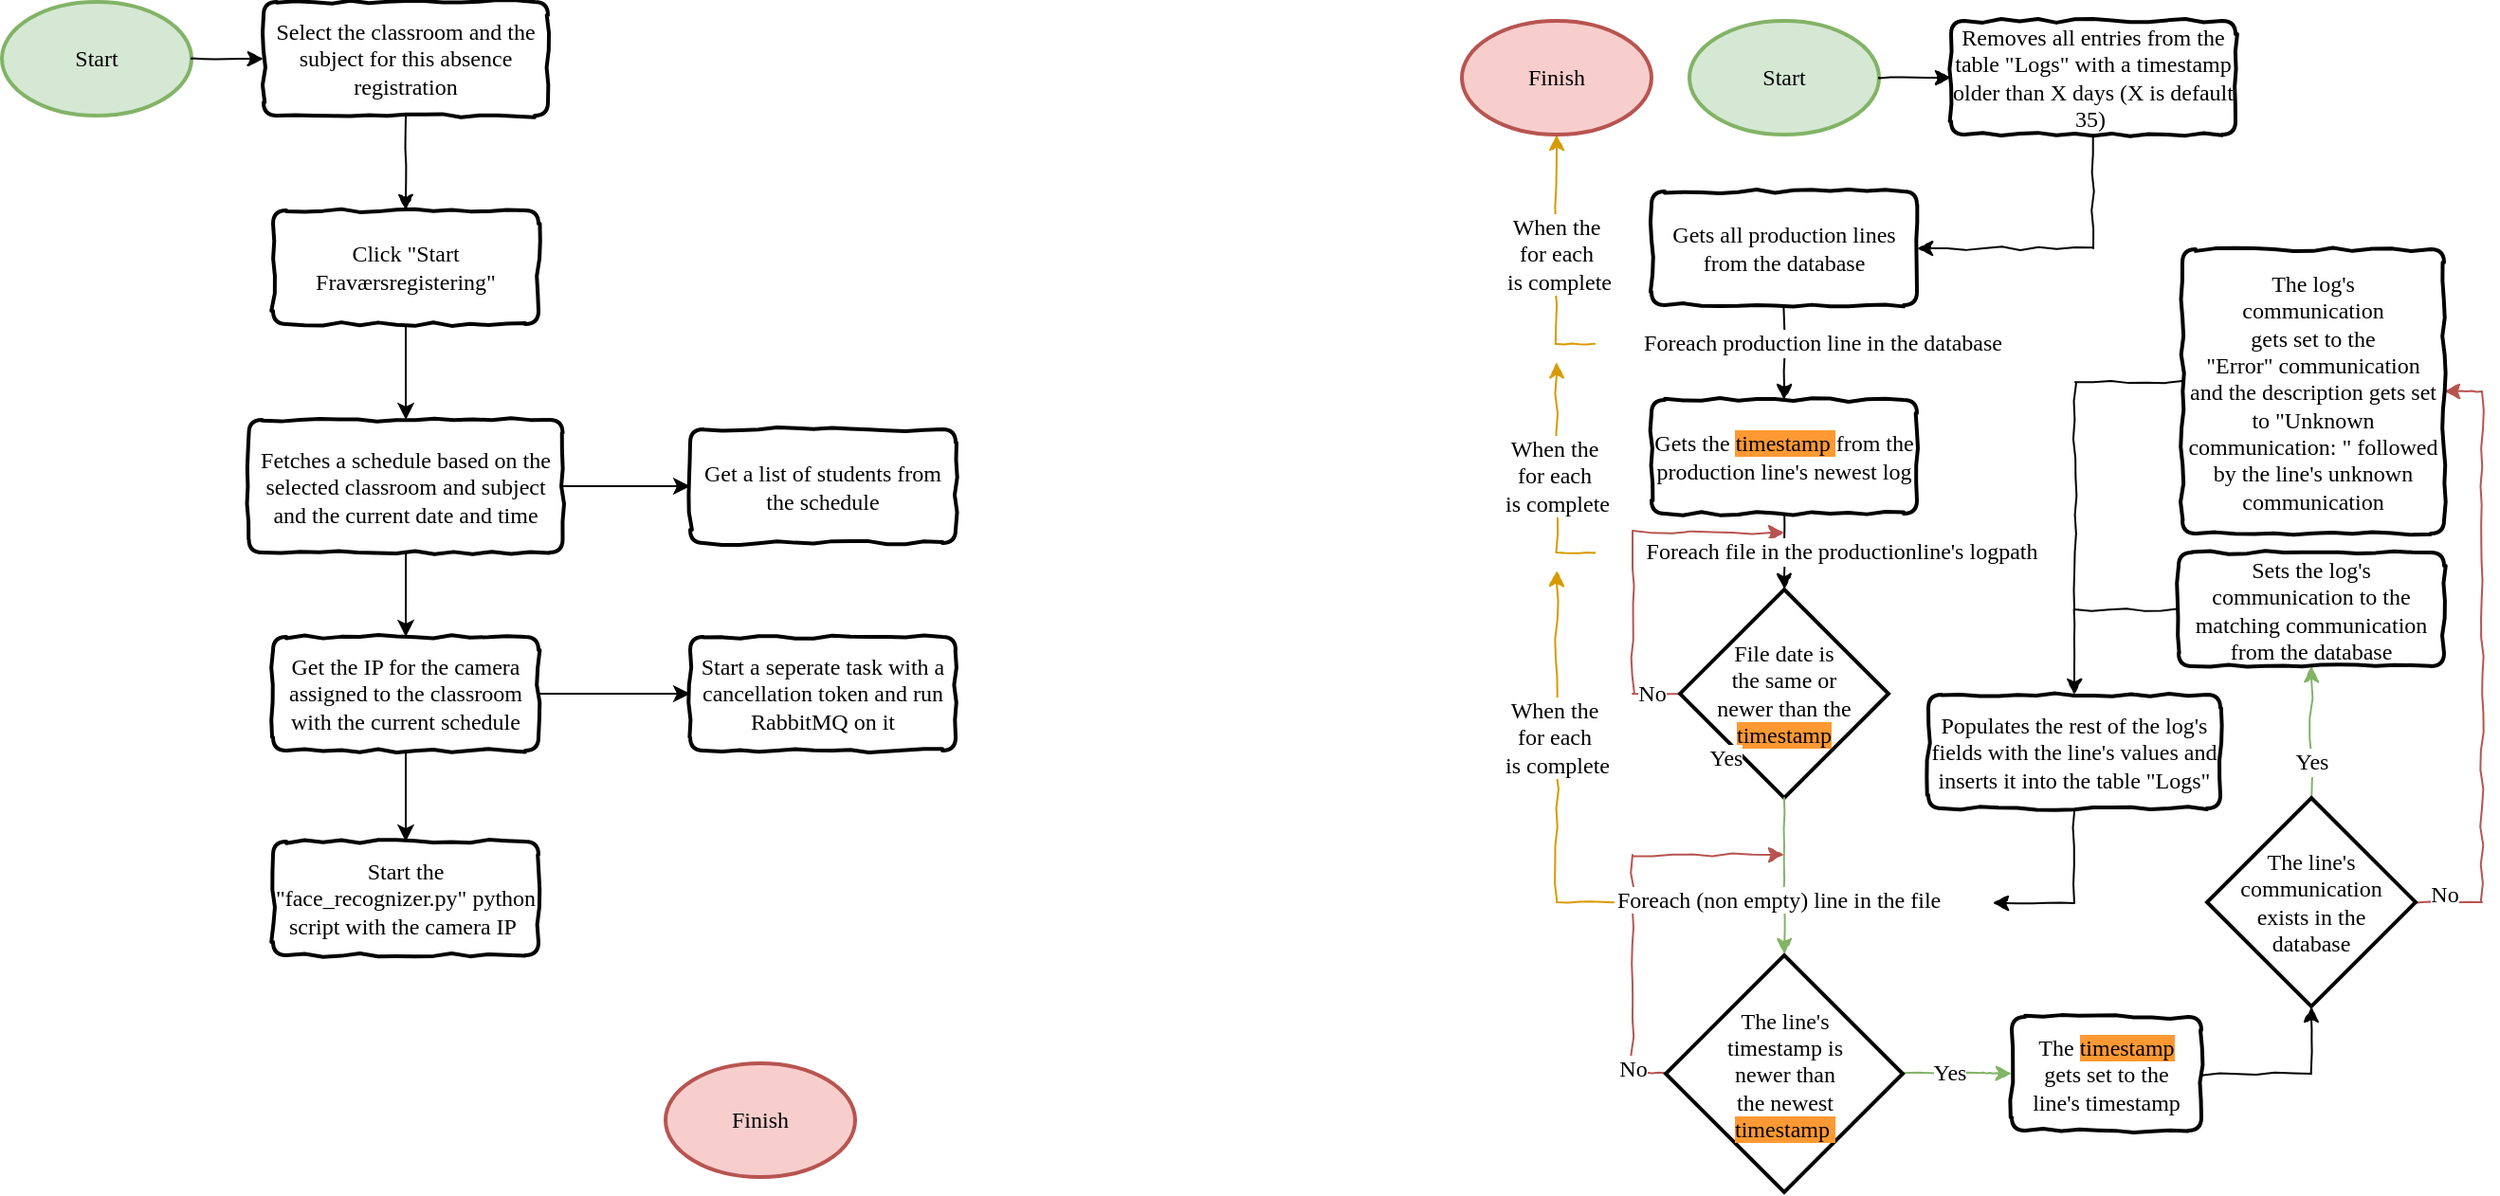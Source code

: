<mxfile version="13.9.9" type="device"><diagram id="_jiMkEz087JAHt5v3xBD" name="Page-1"><mxGraphModel dx="1753" dy="754" grid="1" gridSize="10" guides="1" tooltips="1" connect="1" arrows="1" fold="1" page="1" pageScale="1" pageWidth="1100" pageHeight="850" math="0" shadow="0"><root><mxCell id="0"/><mxCell id="1" parent="0"/><mxCell id="YemoKZPTQn3vwnrckg0m-32" style="edgeStyle=orthogonalEdgeStyle;rounded=0;orthogonalLoop=1;jettySize=auto;html=1;exitX=0;exitY=0.5;exitDx=0;exitDy=0;exitPerimeter=0;fontFamily=Comic Sans MS;comic=1;fillColor=#f8cecc;strokeColor=#b85450;fontSize=12;" parent="1" source="YemoKZPTQn3vwnrckg0m-28" edge="1"><mxGeometry relative="1" as="geometry"><mxPoint x="960" y="290" as="targetPoint"/><mxPoint x="890" y="420" as="sourcePoint"/><Array as="points"><mxPoint x="880" y="375"/><mxPoint x="880" y="290"/></Array></mxGeometry></mxCell><mxCell id="YemoKZPTQn3vwnrckg0m-33" value="No" style="text;html=1;resizable=0;points=[];align=center;verticalAlign=middle;labelBackgroundColor=#ffffff;fontFamily=Comic Sans MS;fontSize=12;" parent="YemoKZPTQn3vwnrckg0m-32" vertex="1" connectable="0"><mxGeometry x="-0.586" y="-1" relative="1" as="geometry"><mxPoint x="9" y="14" as="offset"/></mxGeometry></mxCell><mxCell id="YemoKZPTQn3vwnrckg0m-1" value="Start" style="strokeWidth=2;html=1;shape=mxgraph.flowchart.start_1;whiteSpace=wrap;fontFamily=Comic Sans MS;shadow=0;fillColor=#d5e8d4;strokeColor=#82b366;fontSize=12;" parent="1" vertex="1"><mxGeometry x="910" y="20" width="100" height="60" as="geometry"/></mxCell><mxCell id="YemoKZPTQn3vwnrckg0m-19" value="Foreach production line in the database" style="edgeStyle=orthogonalEdgeStyle;rounded=0;orthogonalLoop=1;jettySize=auto;html=1;fontFamily=Comic Sans MS;comic=1;fontSize=12;" parent="1" source="YemoKZPTQn3vwnrckg0m-3" target="YemoKZPTQn3vwnrckg0m-18" edge="1"><mxGeometry x="-0.2" y="20" relative="1" as="geometry"><mxPoint as="offset"/></mxGeometry></mxCell><mxCell id="-gXXVmyf41Ur30q9la2Q-4" style="edgeStyle=orthogonalEdgeStyle;rounded=0;comic=1;orthogonalLoop=1;jettySize=auto;html=1;exitX=0.5;exitY=1;exitDx=0;exitDy=0;entryX=1;entryY=0.5;entryDx=0;entryDy=0;fontFamily=Comic Sans MS;fontSize=12;" parent="1" source="0VB1DlDsgFNHOsvywWex-1" target="YemoKZPTQn3vwnrckg0m-3" edge="1"><mxGeometry relative="1" as="geometry"/></mxCell><mxCell id="YemoKZPTQn3vwnrckg0m-3" value="Gets all production lines from the database" style="rounded=1;whiteSpace=wrap;html=1;absoluteArcSize=1;arcSize=14;strokeWidth=2;comic=1;fontFamily=Comic Sans MS;fontSize=12;" parent="1" vertex="1"><mxGeometry x="890" y="110" width="140" height="60" as="geometry"/></mxCell><mxCell id="0VB1DlDsgFNHOsvywWex-1" value="Removes all entries from the table &quot;Logs&quot; with a timestamp older than X days (X is default 35)&amp;nbsp;" style="rounded=1;whiteSpace=wrap;html=1;absoluteArcSize=1;arcSize=14;strokeWidth=2;comic=1;fontFamily=Comic Sans MS;fontSize=12;" parent="1" vertex="1"><mxGeometry x="1048" y="20" width="150" height="60" as="geometry"/></mxCell><mxCell id="YemoKZPTQn3vwnrckg0m-23" value="Foreach file in the productionline's logpath" style="edgeStyle=orthogonalEdgeStyle;rounded=0;orthogonalLoop=1;jettySize=auto;entryX=0.5;entryY=0;entryDx=0;entryDy=0;entryPerimeter=0;comic=1;html=1;labelBackgroundColor=#ffffff;fontColor=#000000;fontFamily=Comic Sans MS;fontSize=12;" parent="1" source="YemoKZPTQn3vwnrckg0m-18" target="YemoKZPTQn3vwnrckg0m-28" edge="1"><mxGeometry x="0.007" y="30" relative="1" as="geometry"><mxPoint x="960" y="400" as="targetPoint"/><mxPoint as="offset"/></mxGeometry></mxCell><mxCell id="YemoKZPTQn3vwnrckg0m-18" value="Gets the &lt;font style=&quot;background-color: rgb(255, 153, 51); font-size: 12px;&quot;&gt;timestamp &lt;/font&gt;from the production line's newest log" style="rounded=1;whiteSpace=wrap;html=1;absoluteArcSize=1;arcSize=14;strokeWidth=2;comic=1;fontFamily=Comic Sans MS;fontSize=12;" parent="1" vertex="1"><mxGeometry x="890" y="220" width="140" height="60" as="geometry"/></mxCell><mxCell id="YemoKZPTQn3vwnrckg0m-28" value="File date is&lt;br style=&quot;font-size: 12px;&quot;&gt;the same or&lt;br style=&quot;font-size: 12px;&quot;&gt;newer than the&lt;span style=&quot;background-color: rgb(248, 249, 250); font-size: 12px;&quot;&gt;&lt;br style=&quot;font-size: 12px;&quot;&gt;&lt;/span&gt;&lt;span style=&quot;background-color: rgb(255, 153, 51); font-size: 12px;&quot;&gt;timestamp&lt;/span&gt;" style="strokeWidth=2;html=1;shape=mxgraph.flowchart.decision;whiteSpace=wrap;fontFamily=Comic Sans MS;labelBackgroundColor=none;labelBorderColor=none;align=center;autosize=0;noLabel=0;fontSize=12;" parent="1" vertex="1"><mxGeometry x="905" y="320" width="110" height="110" as="geometry"/></mxCell><mxCell id="YemoKZPTQn3vwnrckg0m-39" value="Yes" style="edgeStyle=orthogonalEdgeStyle;rounded=0;orthogonalLoop=1;jettySize=auto;html=1;fontFamily=Comic Sans MS;comic=1;exitX=0.5;exitY=1;exitDx=0;exitDy=0;exitPerimeter=0;labelBackgroundColor=#ffffff;fillColor=#d5e8d4;strokeColor=#82b366;fontSize=12;" parent="1" source="YemoKZPTQn3vwnrckg0m-28" edge="1"><mxGeometry x="0.003" y="31" relative="1" as="geometry"><mxPoint x="960.143" y="512.5" as="targetPoint"/><mxPoint x="1025" y="394.857" as="sourcePoint"/><mxPoint x="-31" y="-31" as="offset"/></mxGeometry></mxCell><mxCell id="YemoKZPTQn3vwnrckg0m-45" value="" style="edgeStyle=orthogonalEdgeStyle;rounded=0;comic=1;orthogonalLoop=1;jettySize=auto;html=1;labelBackgroundColor=none;fontFamily=Comic Sans MS;fillColor=#f8cecc;strokeColor=#b85450;fontSize=12;exitX=0;exitY=0.5;exitDx=0;exitDy=0;exitPerimeter=0;" parent="1" edge="1"><mxGeometry relative="1" as="geometry"><mxPoint x="960" y="460" as="targetPoint"/><Array as="points"><mxPoint x="880" y="575"/><mxPoint x="880" y="460"/></Array><mxPoint x="897.286" y="575.143" as="sourcePoint"/></mxGeometry></mxCell><mxCell id="YemoKZPTQn3vwnrckg0m-52" value="No" style="text;html=1;resizable=0;points=[];align=center;verticalAlign=middle;labelBackgroundColor=#ffffff;fontFamily=Comic Sans MS;fontColor=#000000;fontSize=12;" parent="YemoKZPTQn3vwnrckg0m-45" vertex="1" connectable="0"><mxGeometry x="-0.762" y="-1" relative="1" as="geometry"><mxPoint x="-1" y="5.5" as="offset"/></mxGeometry></mxCell><mxCell id="YemoKZPTQn3vwnrckg0m-58" value="Yes" style="rounded=0;comic=1;orthogonalLoop=1;jettySize=auto;html=1;labelBackgroundColor=#ffffff;fontFamily=Comic Sans MS;fillColor=#d5e8d4;strokeColor=#82b366;exitX=1;exitY=0.5;exitDx=0;exitDy=0;exitPerimeter=0;fontSize=12;edgeStyle=orthogonalEdgeStyle;entryX=0;entryY=0.5;entryDx=0;entryDy=0;" parent="1" target="vDRo4p72ZEyN70hgjvw7-7" edge="1"><mxGeometry x="-0.124" relative="1" as="geometry"><mxPoint x="1022.429" y="575.143" as="sourcePoint"/><mxPoint x="1090" y="570.5" as="targetPoint"/><Array as="points"><mxPoint x="1065" y="575.5"/></Array><mxPoint as="offset"/></mxGeometry></mxCell><mxCell id="YemoKZPTQn3vwnrckg0m-40" value="The line's&lt;br style=&quot;font-size: 12px&quot;&gt;timestamp is&lt;br style=&quot;font-size: 12px&quot;&gt;newer than&lt;br style=&quot;font-size: 12px&quot;&gt;the newest&lt;span style=&quot;background-color: rgb(248 , 249 , 250) ; font-size: 12px&quot;&gt;&lt;br style=&quot;font-size: 12px&quot;&gt;&lt;/span&gt;&lt;span style=&quot;background-color: rgb(255 , 153 , 51) ; font-size: 12px&quot;&gt;timestamp&amp;nbsp;&lt;/span&gt;" style="strokeWidth=2;html=1;shape=mxgraph.flowchart.decision;whiteSpace=wrap;fontFamily=Comic Sans MS;labelBackgroundColor=none;labelBorderColor=none;align=center;autosize=0;noLabel=0;fontSize=12;" parent="1" vertex="1"><mxGeometry x="897.5" y="513" width="125" height="125" as="geometry"/></mxCell><mxCell id="vDRo4p72ZEyN70hgjvw7-16" style="edgeStyle=orthogonalEdgeStyle;rounded=0;comic=1;orthogonalLoop=1;jettySize=auto;html=1;exitX=0.5;exitY=0;exitDx=0;exitDy=0;exitPerimeter=0;labelBackgroundColor=#FFFFFF;startArrow=none;startFill=0;endArrow=classic;endFill=1;fontFamily=Comic Sans MS;fontSize=12;entryX=0.5;entryY=1;entryDx=0;entryDy=0;fillColor=#d5e8d4;strokeColor=#82b366;" parent="1" source="YemoKZPTQn3vwnrckg0m-57" target="vDRo4p72ZEyN70hgjvw7-2" edge="1"><mxGeometry relative="1" as="geometry"><mxPoint x="1257.857" y="360.5" as="targetPoint"/></mxGeometry></mxCell><mxCell id="vDRo4p72ZEyN70hgjvw7-19" value="Yes" style="text;html=1;resizable=0;points=[];align=center;verticalAlign=middle;labelBackgroundColor=#ffffff;fontSize=12;fontFamily=Comic Sans MS;" parent="vDRo4p72ZEyN70hgjvw7-16" vertex="1" connectable="0"><mxGeometry x="-0.207" y="-1" relative="1" as="geometry"><mxPoint x="-1" y="8" as="offset"/></mxGeometry></mxCell><mxCell id="vDRo4p72ZEyN70hgjvw7-17" style="edgeStyle=orthogonalEdgeStyle;rounded=0;comic=1;orthogonalLoop=1;jettySize=auto;html=1;exitX=1;exitY=0.5;exitDx=0;exitDy=0;exitPerimeter=0;entryX=1;entryY=0.5;entryDx=0;entryDy=0;labelBackgroundColor=#FFFFFF;startArrow=none;startFill=0;endArrow=classic;endFill=1;fontFamily=Comic Sans MS;fontSize=12;fillColor=#f8cecc;strokeColor=#b85450;" parent="1" source="YemoKZPTQn3vwnrckg0m-57" target="vDRo4p72ZEyN70hgjvw7-3" edge="1"><mxGeometry relative="1" as="geometry"/></mxCell><mxCell id="vDRo4p72ZEyN70hgjvw7-20" value="No" style="text;html=1;resizable=0;points=[];align=center;verticalAlign=middle;labelBackgroundColor=#ffffff;fontSize=12;fontFamily=Comic Sans MS;" parent="vDRo4p72ZEyN70hgjvw7-17" vertex="1" connectable="0"><mxGeometry x="0.412" y="-1" relative="1" as="geometry"><mxPoint x="-21" y="190" as="offset"/></mxGeometry></mxCell><mxCell id="YemoKZPTQn3vwnrckg0m-57" value="The line's communication&lt;br style=&quot;font-size: 12px;&quot;&gt;exists in the&lt;br style=&quot;font-size: 12px;&quot;&gt;database" style="strokeWidth=2;html=1;shape=mxgraph.flowchart.decision;whiteSpace=wrap;fontFamily=Comic Sans MS;labelBackgroundColor=none;labelBorderColor=none;align=center;autosize=0;noLabel=0;fontSize=12;" parent="1" vertex="1"><mxGeometry x="1183" y="430" width="110" height="110" as="geometry"/></mxCell><mxCell id="YemoKZPTQn3vwnrckg0m-51" value="Foreach (non empty) line in the file" style="text;html=1;fontFamily=Comic Sans MS;fontColor=#000000;labelBackgroundColor=#ffffff;fontSize=12;" parent="1" vertex="1"><mxGeometry x="870" y="470" width="130" height="30" as="geometry"/></mxCell><mxCell id="QDjaF9kkhGmbHet6WEaM-4" value="&lt;span style=&quot;text-align: left;&quot;&gt;When the&amp;nbsp;&lt;/span&gt;&lt;br style=&quot;text-align: left;&quot;&gt;&lt;span style=&quot;text-align: left;&quot;&gt;for each&amp;nbsp;&lt;/span&gt;&lt;br style=&quot;text-align: left;&quot;&gt;&lt;span style=&quot;text-align: left;&quot;&gt;is complete&lt;/span&gt;" style="edgeStyle=orthogonalEdgeStyle;rounded=0;orthogonalLoop=1;jettySize=auto;html=1;fontFamily=Comic Sans MS;comic=1;fontSize=12;labelBackgroundColor=#FFFFFF;fillColor=#ffe6cc;strokeColor=#d79b00;exitX=0;exitY=0.5;exitDx=0;exitDy=0;" parent="1" source="YemoKZPTQn3vwnrckg0m-51" edge="1"><mxGeometry x="0.146" relative="1" as="geometry"><mxPoint x="840" y="310" as="targetPoint"/><mxPoint x="830" y="485" as="sourcePoint"/><Array as="points"><mxPoint x="840" y="484.5"/></Array><mxPoint as="offset"/></mxGeometry></mxCell><mxCell id="QDjaF9kkhGmbHet6WEaM-14" value="&lt;span style=&quot;text-align: left&quot;&gt;When the&amp;nbsp;&lt;/span&gt;&lt;br style=&quot;text-align: left&quot;&gt;&lt;span style=&quot;text-align: left&quot;&gt;for each&amp;nbsp;&lt;/span&gt;&lt;br style=&quot;text-align: left&quot;&gt;&lt;span style=&quot;text-align: left&quot;&gt;is complete&lt;/span&gt;" style="edgeStyle=orthogonalEdgeStyle;rounded=0;orthogonalLoop=1;jettySize=auto;html=1;fontFamily=Comic Sans MS;comic=1;fontSize=12;fillColor=#ffe6cc;strokeColor=#d79b00;" parent="1" edge="1"><mxGeometry relative="1" as="geometry"><mxPoint x="840" y="200" as="targetPoint"/><mxPoint x="860" y="300.5" as="sourcePoint"/><Array as="points"><mxPoint x="840" y="300.5"/></Array><mxPoint as="offset"/></mxGeometry></mxCell><mxCell id="QDjaF9kkhGmbHet6WEaM-16" value="&lt;span style=&quot;text-align: left&quot;&gt;When the&amp;nbsp;&lt;/span&gt;&lt;br style=&quot;text-align: left&quot;&gt;&lt;span style=&quot;text-align: left&quot;&gt;for each&amp;nbsp;&lt;/span&gt;&lt;br style=&quot;text-align: left&quot;&gt;&lt;span style=&quot;text-align: left&quot;&gt;is complete&lt;/span&gt;" style="edgeStyle=orthogonalEdgeStyle;rounded=0;orthogonalLoop=1;jettySize=auto;html=1;fontFamily=Comic Sans MS;comic=1;fontSize=12;entryX=0.5;entryY=1;entryDx=0;entryDy=0;entryPerimeter=0;fillColor=#ffe6cc;strokeColor=#d79b00;" parent="1" edge="1"><mxGeometry x="0.032" y="-1" relative="1" as="geometry"><mxPoint x="840" y="80" as="targetPoint"/><mxPoint x="860" y="190.5" as="sourcePoint"/><Array as="points"><mxPoint x="840" y="190.5"/></Array><mxPoint as="offset"/></mxGeometry></mxCell><mxCell id="vDRo4p72ZEyN70hgjvw7-22" style="edgeStyle=orthogonalEdgeStyle;rounded=0;comic=1;orthogonalLoop=1;jettySize=auto;html=1;labelBackgroundColor=#FFFFFF;startArrow=none;startFill=0;endArrow=classic;endFill=1;fontFamily=Comic Sans MS;fontSize=12;entryX=0.5;entryY=0;entryDx=0;entryDy=0;exitX=0;exitY=0.5;exitDx=0;exitDy=0;" parent="1" source="vDRo4p72ZEyN70hgjvw7-2" target="vDRo4p72ZEyN70hgjvw7-6" edge="1"><mxGeometry relative="1" as="geometry"><mxPoint x="1110" y="330.5" as="targetPoint"/></mxGeometry></mxCell><mxCell id="vDRo4p72ZEyN70hgjvw7-2" value="Sets the log's communication to the matching communication from the database" style="rounded=1;whiteSpace=wrap;html=1;absoluteArcSize=1;arcSize=14;strokeWidth=2;comic=1;fontFamily=Comic Sans MS;labelBackgroundColor=none;labelBorderColor=none;fontSize=12;" parent="1" vertex="1"><mxGeometry x="1168" y="300.5" width="140" height="60" as="geometry"/></mxCell><mxCell id="vDRo4p72ZEyN70hgjvw7-21" style="edgeStyle=orthogonalEdgeStyle;rounded=0;comic=1;orthogonalLoop=1;jettySize=auto;html=1;labelBackgroundColor=#FFFFFF;startArrow=none;startFill=0;endArrow=none;endFill=0;fontFamily=Comic Sans MS;fontSize=12;exitX=0;exitY=0.467;exitDx=0;exitDy=0;exitPerimeter=0;" parent="1" source="vDRo4p72ZEyN70hgjvw7-3" edge="1"><mxGeometry relative="1" as="geometry"><mxPoint x="1113" y="330.5" as="targetPoint"/></mxGeometry></mxCell><mxCell id="vDRo4p72ZEyN70hgjvw7-3" value="The log's&lt;br&gt;communication &lt;br&gt;gets set to the&lt;br&gt;&quot;Error&quot; communication&lt;br&gt;and the description gets set to &quot;Unknown communication: &quot; followed by the line's unknown communication" style="rounded=1;whiteSpace=wrap;html=1;absoluteArcSize=1;arcSize=14;strokeWidth=2;comic=1;fontFamily=Comic Sans MS;labelBackgroundColor=none;labelBorderColor=none;fontSize=12;" parent="1" vertex="1"><mxGeometry x="1170" y="140.5" width="138" height="150" as="geometry"/></mxCell><mxCell id="vDRo4p72ZEyN70hgjvw7-14" style="edgeStyle=orthogonalEdgeStyle;rounded=0;comic=1;orthogonalLoop=1;jettySize=auto;html=1;labelBackgroundColor=#FFFFFF;startArrow=none;startFill=0;endArrow=classic;endFill=1;fontFamily=Comic Sans MS;fontSize=12;" parent="1" source="vDRo4p72ZEyN70hgjvw7-6" edge="1"><mxGeometry relative="1" as="geometry"><mxPoint x="1070" y="485.5" as="targetPoint"/><Array as="points"><mxPoint x="1113" y="485.5"/></Array></mxGeometry></mxCell><mxCell id="vDRo4p72ZEyN70hgjvw7-6" value="Populates the rest of the log's fields with the line's values and inserts it into the table &quot;Logs&quot;" style="rounded=1;whiteSpace=wrap;html=1;absoluteArcSize=1;arcSize=14;strokeWidth=2;comic=1;fontFamily=Comic Sans MS;labelBackgroundColor=none;labelBorderColor=none;fontSize=12;" parent="1" vertex="1"><mxGeometry x="1036" y="375.5" width="154" height="60" as="geometry"/></mxCell><mxCell id="vDRo4p72ZEyN70hgjvw7-15" style="edgeStyle=orthogonalEdgeStyle;rounded=0;comic=1;orthogonalLoop=1;jettySize=auto;html=1;exitX=1;exitY=0.5;exitDx=0;exitDy=0;entryX=0.5;entryY=1;entryDx=0;entryDy=0;entryPerimeter=0;labelBackgroundColor=#FFFFFF;startArrow=none;startFill=0;endArrow=classic;endFill=1;fontFamily=Comic Sans MS;fontSize=12;" parent="1" source="vDRo4p72ZEyN70hgjvw7-7" target="YemoKZPTQn3vwnrckg0m-57" edge="1"><mxGeometry relative="1" as="geometry"/></mxCell><mxCell id="vDRo4p72ZEyN70hgjvw7-7" value="The&amp;nbsp;&lt;span style=&quot;background-color: rgb(255 , 153 , 51) ; font-size: 12px&quot;&gt;timestamp&lt;br style=&quot;font-size: 12px&quot;&gt;&lt;/span&gt;gets set to the&lt;br style=&quot;font-size: 12px&quot;&gt;line's timestamp" style="rounded=1;whiteSpace=wrap;html=1;absoluteArcSize=1;arcSize=14;strokeWidth=2;comic=1;fontFamily=Comic Sans MS;labelBackgroundColor=none;labelBorderColor=none;fontSize=12;" parent="1" vertex="1"><mxGeometry x="1080" y="545.5" width="100" height="60" as="geometry"/></mxCell><mxCell id="0VB1DlDsgFNHOsvywWex-3" style="edgeStyle=orthogonalEdgeStyle;rounded=0;comic=1;orthogonalLoop=1;jettySize=auto;html=1;exitX=1;exitY=0.5;exitDx=0;exitDy=0;entryX=0;entryY=0.5;entryDx=0;entryDy=0;fontFamily=Comic Sans MS;exitPerimeter=0;fontSize=12;" parent="1" source="YemoKZPTQn3vwnrckg0m-1" target="0VB1DlDsgFNHOsvywWex-1" edge="1"><mxGeometry relative="1" as="geometry"><mxPoint x="969.69" y="89.741" as="sourcePoint"/><mxPoint x="969.69" y="120.086" as="targetPoint"/></mxGeometry></mxCell><mxCell id="gbFf8bxU4_p1AlwCyVrt-1" value="Start" style="strokeWidth=2;html=1;shape=mxgraph.flowchart.start_1;whiteSpace=wrap;fontFamily=Comic Sans MS;shadow=0;fillColor=#d5e8d4;strokeColor=#82b366;fontSize=12;" vertex="1" parent="1"><mxGeometry x="20" y="10" width="100" height="60" as="geometry"/></mxCell><mxCell id="gbFf8bxU4_p1AlwCyVrt-2" style="edgeStyle=orthogonalEdgeStyle;rounded=0;comic=1;orthogonalLoop=1;jettySize=auto;html=1;exitX=0.5;exitY=1;exitDx=0;exitDy=0;entryX=0.5;entryY=0;entryDx=0;entryDy=0;fontFamily=Comic Sans MS;fontSize=12;" edge="1" parent="1" source="gbFf8bxU4_p1AlwCyVrt-4" target="gbFf8bxU4_p1AlwCyVrt-3"><mxGeometry relative="1" as="geometry"/></mxCell><mxCell id="gbFf8bxU4_p1AlwCyVrt-7" value="" style="edgeStyle=orthogonalEdgeStyle;rounded=0;orthogonalLoop=1;jettySize=auto;html=1;" edge="1" parent="1" source="gbFf8bxU4_p1AlwCyVrt-3" target="gbFf8bxU4_p1AlwCyVrt-6"><mxGeometry relative="1" as="geometry"/></mxCell><mxCell id="gbFf8bxU4_p1AlwCyVrt-3" value="Click &quot;Start Fraværsregistering&quot;" style="rounded=1;whiteSpace=wrap;html=1;absoluteArcSize=1;arcSize=14;strokeWidth=2;comic=1;fontFamily=Comic Sans MS;fontSize=12;" vertex="1" parent="1"><mxGeometry x="163" y="120" width="140" height="60" as="geometry"/></mxCell><mxCell id="gbFf8bxU4_p1AlwCyVrt-4" value="Select the classroom and the subject for this absence registration" style="rounded=1;whiteSpace=wrap;html=1;absoluteArcSize=1;arcSize=14;strokeWidth=2;comic=1;fontFamily=Comic Sans MS;fontSize=12;" vertex="1" parent="1"><mxGeometry x="158" y="10" width="150" height="60" as="geometry"/></mxCell><mxCell id="gbFf8bxU4_p1AlwCyVrt-5" style="edgeStyle=orthogonalEdgeStyle;rounded=0;comic=1;orthogonalLoop=1;jettySize=auto;html=1;exitX=1;exitY=0.5;exitDx=0;exitDy=0;entryX=0;entryY=0.5;entryDx=0;entryDy=0;fontFamily=Comic Sans MS;exitPerimeter=0;fontSize=12;" edge="1" parent="1" source="gbFf8bxU4_p1AlwCyVrt-1" target="gbFf8bxU4_p1AlwCyVrt-4"><mxGeometry relative="1" as="geometry"><mxPoint x="79.69" y="79.741" as="sourcePoint"/><mxPoint x="79.69" y="110.086" as="targetPoint"/></mxGeometry></mxCell><mxCell id="gbFf8bxU4_p1AlwCyVrt-9" value="" style="edgeStyle=orthogonalEdgeStyle;rounded=0;orthogonalLoop=1;jettySize=auto;html=1;entryX=0.5;entryY=0;entryDx=0;entryDy=0;" edge="1" parent="1" source="gbFf8bxU4_p1AlwCyVrt-6" target="gbFf8bxU4_p1AlwCyVrt-14"><mxGeometry relative="1" as="geometry"><mxPoint x="233" y="350.0" as="targetPoint"/></mxGeometry></mxCell><mxCell id="gbFf8bxU4_p1AlwCyVrt-12" value="" style="edgeStyle=orthogonalEdgeStyle;rounded=0;orthogonalLoop=1;jettySize=auto;html=1;entryX=0;entryY=0.5;entryDx=0;entryDy=0;" edge="1" parent="1" source="gbFf8bxU4_p1AlwCyVrt-6" target="gbFf8bxU4_p1AlwCyVrt-13"><mxGeometry relative="1" as="geometry"><mxPoint x="395.75" y="265.5" as="targetPoint"/></mxGeometry></mxCell><mxCell id="gbFf8bxU4_p1AlwCyVrt-6" value="Fetches a schedule based on the selected classroom and subject and the current date and time" style="rounded=1;whiteSpace=wrap;html=1;absoluteArcSize=1;arcSize=14;strokeWidth=2;comic=1;fontFamily=Comic Sans MS;fontSize=12;" vertex="1" parent="1"><mxGeometry x="150.25" y="230.5" width="165.5" height="70" as="geometry"/></mxCell><mxCell id="gbFf8bxU4_p1AlwCyVrt-13" value="Get a list of students from the schedule" style="rounded=1;whiteSpace=wrap;html=1;absoluteArcSize=1;arcSize=14;strokeWidth=2;comic=1;fontFamily=Comic Sans MS;fontSize=12;" vertex="1" parent="1"><mxGeometry x="383" y="235.5" width="140" height="60" as="geometry"/></mxCell><mxCell id="gbFf8bxU4_p1AlwCyVrt-16" value="" style="edgeStyle=orthogonalEdgeStyle;rounded=0;orthogonalLoop=1;jettySize=auto;html=1;" edge="1" parent="1" source="gbFf8bxU4_p1AlwCyVrt-14" target="gbFf8bxU4_p1AlwCyVrt-15"><mxGeometry relative="1" as="geometry"/></mxCell><mxCell id="gbFf8bxU4_p1AlwCyVrt-18" value="" style="edgeStyle=orthogonalEdgeStyle;rounded=0;orthogonalLoop=1;jettySize=auto;html=1;" edge="1" parent="1" source="gbFf8bxU4_p1AlwCyVrt-14" target="gbFf8bxU4_p1AlwCyVrt-17"><mxGeometry relative="1" as="geometry"/></mxCell><mxCell id="gbFf8bxU4_p1AlwCyVrt-14" value="Get the IP for the camera assigned to the classroom with the current schedule" style="rounded=1;whiteSpace=wrap;html=1;absoluteArcSize=1;arcSize=14;strokeWidth=2;comic=1;fontFamily=Comic Sans MS;fontSize=12;" vertex="1" parent="1"><mxGeometry x="163" y="345" width="140" height="60" as="geometry"/></mxCell><mxCell id="gbFf8bxU4_p1AlwCyVrt-15" value="Start a seperate task with a cancellation token and run RabbitMQ on it" style="rounded=1;whiteSpace=wrap;html=1;absoluteArcSize=1;arcSize=14;strokeWidth=2;comic=1;fontFamily=Comic Sans MS;fontSize=12;" vertex="1" parent="1"><mxGeometry x="383" y="345" width="140" height="60" as="geometry"/></mxCell><mxCell id="gbFf8bxU4_p1AlwCyVrt-17" value="Start the &quot;face_recognizer.py&quot; python script with the camera IP&amp;nbsp;" style="rounded=1;whiteSpace=wrap;html=1;absoluteArcSize=1;arcSize=14;strokeWidth=2;comic=1;fontFamily=Comic Sans MS;fontSize=12;" vertex="1" parent="1"><mxGeometry x="163" y="453" width="140" height="60" as="geometry"/></mxCell><mxCell id="gbFf8bxU4_p1AlwCyVrt-19" value="Finish" style="strokeWidth=2;html=1;shape=mxgraph.flowchart.start_1;whiteSpace=wrap;fontFamily=Comic Sans MS;shadow=0;fillColor=#f8cecc;fontSize=12;strokeColor=#b85450;" vertex="1" parent="1"><mxGeometry x="790" y="20" width="100" height="60" as="geometry"/></mxCell><mxCell id="gbFf8bxU4_p1AlwCyVrt-20" value="Finish" style="strokeWidth=2;html=1;shape=mxgraph.flowchart.start_1;whiteSpace=wrap;fontFamily=Comic Sans MS;shadow=0;fillColor=#f8cecc;fontSize=12;strokeColor=#b85450;" vertex="1" parent="1"><mxGeometry x="370" y="570" width="100" height="60" as="geometry"/></mxCell></root></mxGraphModel></diagram></mxfile>